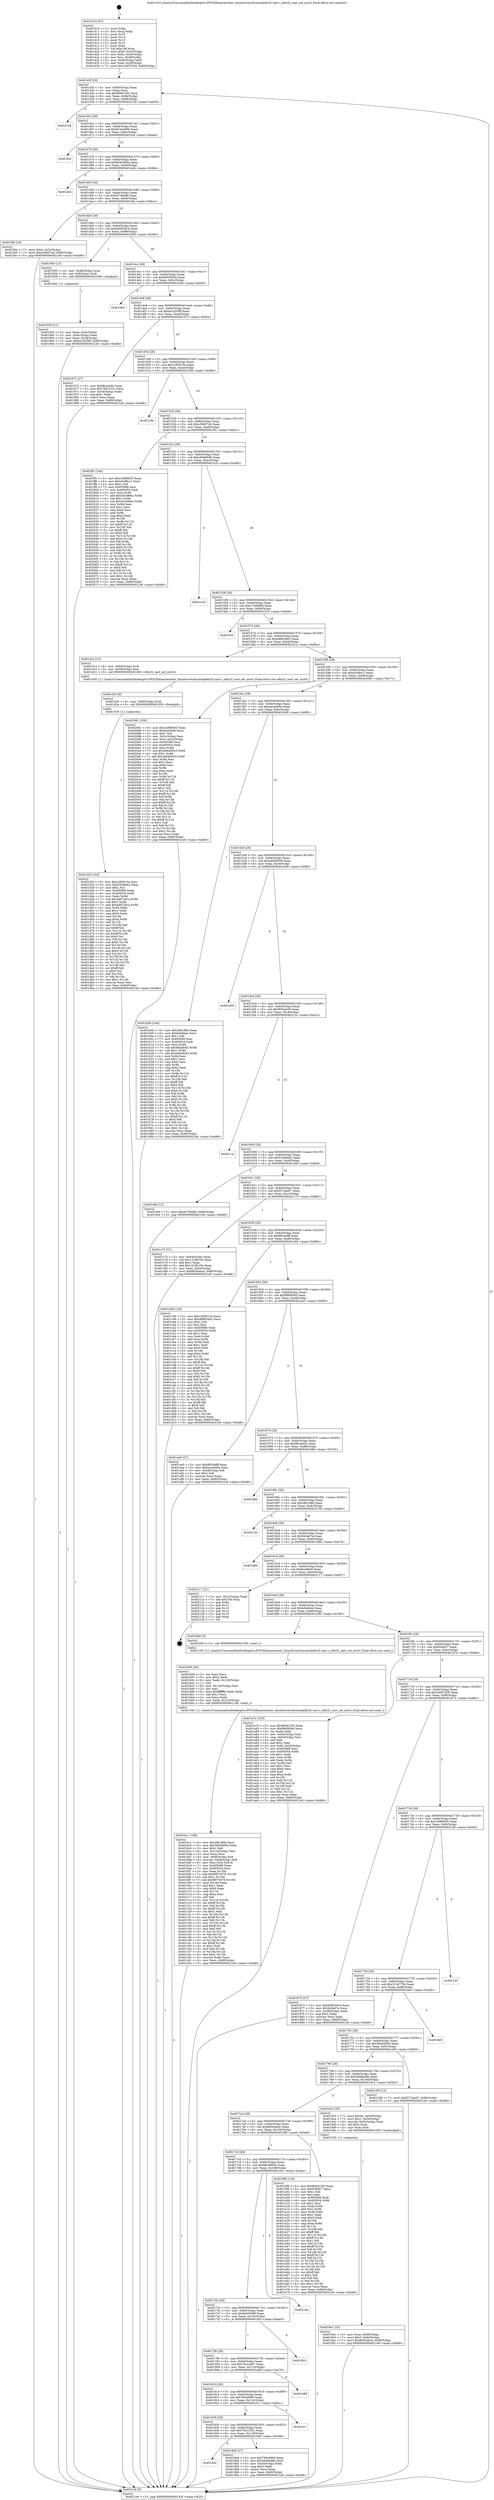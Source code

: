 digraph "0x401410" {
  label = "0x401410 (/mnt/c/Users/mathe/Desktop/tcc/POCII/binaries/extr_linuxdriversttyserialefm32-uart.c_efm32_uart_set_mctrl_Final-ollvm.out::main(0))"
  labelloc = "t"
  node[shape=record]

  Entry [label="",width=0.3,height=0.3,shape=circle,fillcolor=black,style=filled]
  "0x40143f" [label="{
     0x40143f [29]\l
     | [instrs]\l
     &nbsp;&nbsp;0x40143f \<+3\>: mov -0x80(%rbp),%eax\l
     &nbsp;&nbsp;0x401442 \<+2\>: mov %eax,%ecx\l
     &nbsp;&nbsp;0x401444 \<+6\>: sub $0x809415f2,%ecx\l
     &nbsp;&nbsp;0x40144a \<+6\>: mov %eax,-0x84(%rbp)\l
     &nbsp;&nbsp;0x401450 \<+6\>: mov %ecx,-0x88(%rbp)\l
     &nbsp;&nbsp;0x401456 \<+6\>: je 0000000000402144 \<main+0xd34\>\l
  }"]
  "0x402144" [label="{
     0x402144\l
  }", style=dashed]
  "0x40145c" [label="{
     0x40145c [28]\l
     | [instrs]\l
     &nbsp;&nbsp;0x40145c \<+5\>: jmp 0000000000401461 \<main+0x51\>\l
     &nbsp;&nbsp;0x401461 \<+6\>: mov -0x84(%rbp),%eax\l
     &nbsp;&nbsp;0x401467 \<+5\>: sub $0x81ba489b,%eax\l
     &nbsp;&nbsp;0x40146c \<+6\>: mov %eax,-0x8c(%rbp)\l
     &nbsp;&nbsp;0x401472 \<+6\>: je 0000000000401fcd \<main+0xbbd\>\l
  }"]
  Exit [label="",width=0.3,height=0.3,shape=circle,fillcolor=black,style=filled,peripheries=2]
  "0x401fcd" [label="{
     0x401fcd\l
  }", style=dashed]
  "0x401478" [label="{
     0x401478 [28]\l
     | [instrs]\l
     &nbsp;&nbsp;0x401478 \<+5\>: jmp 000000000040147d \<main+0x6d\>\l
     &nbsp;&nbsp;0x40147d \<+6\>: mov -0x84(%rbp),%eax\l
     &nbsp;&nbsp;0x401483 \<+5\>: sub $0x8d45d06a,%eax\l
     &nbsp;&nbsp;0x401488 \<+6\>: mov %eax,-0x90(%rbp)\l
     &nbsp;&nbsp;0x40148e \<+6\>: je 0000000000401dcb \<main+0x9bb\>\l
  }"]
  "0x401d2f" [label="{
     0x401d2f [144]\l
     | [instrs]\l
     &nbsp;&nbsp;0x401d2f \<+5\>: mov $0xc285915e,%esi\l
     &nbsp;&nbsp;0x401d34 \<+5\>: mov $0xf1d58eb2,%eax\l
     &nbsp;&nbsp;0x401d39 \<+2\>: mov $0x1,%cl\l
     &nbsp;&nbsp;0x401d3b \<+7\>: mov 0x405068,%edx\l
     &nbsp;&nbsp;0x401d42 \<+8\>: mov 0x405054,%r8d\l
     &nbsp;&nbsp;0x401d4a \<+3\>: mov %edx,%r9d\l
     &nbsp;&nbsp;0x401d4d \<+7\>: sub $0x4dd7c81a,%r9d\l
     &nbsp;&nbsp;0x401d54 \<+4\>: sub $0x1,%r9d\l
     &nbsp;&nbsp;0x401d58 \<+7\>: add $0x4dd7c81a,%r9d\l
     &nbsp;&nbsp;0x401d5f \<+4\>: imul %r9d,%edx\l
     &nbsp;&nbsp;0x401d63 \<+3\>: and $0x1,%edx\l
     &nbsp;&nbsp;0x401d66 \<+3\>: cmp $0x0,%edx\l
     &nbsp;&nbsp;0x401d69 \<+4\>: sete %r10b\l
     &nbsp;&nbsp;0x401d6d \<+4\>: cmp $0xa,%r8d\l
     &nbsp;&nbsp;0x401d71 \<+4\>: setl %r11b\l
     &nbsp;&nbsp;0x401d75 \<+3\>: mov %r10b,%bl\l
     &nbsp;&nbsp;0x401d78 \<+3\>: xor $0xff,%bl\l
     &nbsp;&nbsp;0x401d7b \<+3\>: mov %r11b,%r14b\l
     &nbsp;&nbsp;0x401d7e \<+4\>: xor $0xff,%r14b\l
     &nbsp;&nbsp;0x401d82 \<+3\>: xor $0x0,%cl\l
     &nbsp;&nbsp;0x401d85 \<+3\>: mov %bl,%r15b\l
     &nbsp;&nbsp;0x401d88 \<+4\>: and $0x0,%r15b\l
     &nbsp;&nbsp;0x401d8c \<+3\>: and %cl,%r10b\l
     &nbsp;&nbsp;0x401d8f \<+3\>: mov %r14b,%r12b\l
     &nbsp;&nbsp;0x401d92 \<+4\>: and $0x0,%r12b\l
     &nbsp;&nbsp;0x401d96 \<+3\>: and %cl,%r11b\l
     &nbsp;&nbsp;0x401d99 \<+3\>: or %r10b,%r15b\l
     &nbsp;&nbsp;0x401d9c \<+3\>: or %r11b,%r12b\l
     &nbsp;&nbsp;0x401d9f \<+3\>: xor %r12b,%r15b\l
     &nbsp;&nbsp;0x401da2 \<+3\>: or %r14b,%bl\l
     &nbsp;&nbsp;0x401da5 \<+3\>: xor $0xff,%bl\l
     &nbsp;&nbsp;0x401da8 \<+3\>: or $0x0,%cl\l
     &nbsp;&nbsp;0x401dab \<+2\>: and %cl,%bl\l
     &nbsp;&nbsp;0x401dad \<+3\>: or %bl,%r15b\l
     &nbsp;&nbsp;0x401db0 \<+4\>: test $0x1,%r15b\l
     &nbsp;&nbsp;0x401db4 \<+3\>: cmovne %eax,%esi\l
     &nbsp;&nbsp;0x401db7 \<+3\>: mov %esi,-0x80(%rbp)\l
     &nbsp;&nbsp;0x401dba \<+5\>: jmp 00000000004021e6 \<main+0xdd6\>\l
  }"]
  "0x401dcb" [label="{
     0x401dcb\l
  }", style=dashed]
  "0x401494" [label="{
     0x401494 [28]\l
     | [instrs]\l
     &nbsp;&nbsp;0x401494 \<+5\>: jmp 0000000000401499 \<main+0x89\>\l
     &nbsp;&nbsp;0x401499 \<+6\>: mov -0x84(%rbp),%eax\l
     &nbsp;&nbsp;0x40149f \<+5\>: sub $0x9278ebfd,%eax\l
     &nbsp;&nbsp;0x4014a4 \<+6\>: mov %eax,-0x94(%rbp)\l
     &nbsp;&nbsp;0x4014aa \<+6\>: je 0000000000401fde \<main+0xbce\>\l
  }"]
  "0x401d26" [label="{
     0x401d26 [9]\l
     | [instrs]\l
     &nbsp;&nbsp;0x401d26 \<+4\>: mov -0x60(%rbp),%rdi\l
     &nbsp;&nbsp;0x401d2a \<+5\>: call 0000000000401030 \<free@plt\>\l
     | [calls]\l
     &nbsp;&nbsp;0x401030 \{1\} (unknown)\l
  }"]
  "0x401fde" [label="{
     0x401fde [19]\l
     | [instrs]\l
     &nbsp;&nbsp;0x401fde \<+7\>: movl $0x0,-0x3c(%rbp)\l
     &nbsp;&nbsp;0x401fe5 \<+7\>: movl $0xc59657a0,-0x80(%rbp)\l
     &nbsp;&nbsp;0x401fec \<+5\>: jmp 00000000004021e6 \<main+0xdd6\>\l
  }"]
  "0x4014b0" [label="{
     0x4014b0 [28]\l
     | [instrs]\l
     &nbsp;&nbsp;0x4014b0 \<+5\>: jmp 00000000004014b5 \<main+0xa5\>\l
     &nbsp;&nbsp;0x4014b5 \<+6\>: mov -0x84(%rbp),%eax\l
     &nbsp;&nbsp;0x4014bb \<+5\>: sub $0xb69529c4,%eax\l
     &nbsp;&nbsp;0x4014c0 \<+6\>: mov %eax,-0x98(%rbp)\l
     &nbsp;&nbsp;0x4014c6 \<+6\>: je 0000000000401950 \<main+0x540\>\l
  }"]
  "0x401bc1" [label="{
     0x401bc1 [168]\l
     | [instrs]\l
     &nbsp;&nbsp;0x401bc1 \<+5\>: mov $0x38b186b,%ecx\l
     &nbsp;&nbsp;0x401bc6 \<+5\>: mov $0x560d4956,%edx\l
     &nbsp;&nbsp;0x401bcb \<+3\>: mov $0x1,%dil\l
     &nbsp;&nbsp;0x401bce \<+6\>: mov -0x124(%rbp),%esi\l
     &nbsp;&nbsp;0x401bd4 \<+3\>: imul %eax,%esi\l
     &nbsp;&nbsp;0x401bd7 \<+4\>: mov -0x60(%rbp),%r8\l
     &nbsp;&nbsp;0x401bdb \<+4\>: movslq -0x64(%rbp),%r9\l
     &nbsp;&nbsp;0x401bdf \<+4\>: mov %esi,(%r8,%r9,4)\l
     &nbsp;&nbsp;0x401be3 \<+7\>: mov 0x405068,%eax\l
     &nbsp;&nbsp;0x401bea \<+7\>: mov 0x405054,%esi\l
     &nbsp;&nbsp;0x401bf1 \<+3\>: mov %eax,%r10d\l
     &nbsp;&nbsp;0x401bf4 \<+7\>: add $0xf0874576,%r10d\l
     &nbsp;&nbsp;0x401bfb \<+4\>: sub $0x1,%r10d\l
     &nbsp;&nbsp;0x401bff \<+7\>: sub $0xf0874576,%r10d\l
     &nbsp;&nbsp;0x401c06 \<+4\>: imul %r10d,%eax\l
     &nbsp;&nbsp;0x401c0a \<+3\>: and $0x1,%eax\l
     &nbsp;&nbsp;0x401c0d \<+3\>: cmp $0x0,%eax\l
     &nbsp;&nbsp;0x401c10 \<+4\>: sete %r11b\l
     &nbsp;&nbsp;0x401c14 \<+3\>: cmp $0xa,%esi\l
     &nbsp;&nbsp;0x401c17 \<+3\>: setl %bl\l
     &nbsp;&nbsp;0x401c1a \<+3\>: mov %r11b,%r14b\l
     &nbsp;&nbsp;0x401c1d \<+4\>: xor $0xff,%r14b\l
     &nbsp;&nbsp;0x401c21 \<+3\>: mov %bl,%r15b\l
     &nbsp;&nbsp;0x401c24 \<+4\>: xor $0xff,%r15b\l
     &nbsp;&nbsp;0x401c28 \<+4\>: xor $0x1,%dil\l
     &nbsp;&nbsp;0x401c2c \<+3\>: mov %r14b,%r12b\l
     &nbsp;&nbsp;0x401c2f \<+4\>: and $0xff,%r12b\l
     &nbsp;&nbsp;0x401c33 \<+3\>: and %dil,%r11b\l
     &nbsp;&nbsp;0x401c36 \<+3\>: mov %r15b,%r13b\l
     &nbsp;&nbsp;0x401c39 \<+4\>: and $0xff,%r13b\l
     &nbsp;&nbsp;0x401c3d \<+3\>: and %dil,%bl\l
     &nbsp;&nbsp;0x401c40 \<+3\>: or %r11b,%r12b\l
     &nbsp;&nbsp;0x401c43 \<+3\>: or %bl,%r13b\l
     &nbsp;&nbsp;0x401c46 \<+3\>: xor %r13b,%r12b\l
     &nbsp;&nbsp;0x401c49 \<+3\>: or %r15b,%r14b\l
     &nbsp;&nbsp;0x401c4c \<+4\>: xor $0xff,%r14b\l
     &nbsp;&nbsp;0x401c50 \<+4\>: or $0x1,%dil\l
     &nbsp;&nbsp;0x401c54 \<+3\>: and %dil,%r14b\l
     &nbsp;&nbsp;0x401c57 \<+3\>: or %r14b,%r12b\l
     &nbsp;&nbsp;0x401c5a \<+4\>: test $0x1,%r12b\l
     &nbsp;&nbsp;0x401c5e \<+3\>: cmovne %edx,%ecx\l
     &nbsp;&nbsp;0x401c61 \<+3\>: mov %ecx,-0x80(%rbp)\l
     &nbsp;&nbsp;0x401c64 \<+5\>: jmp 00000000004021e6 \<main+0xdd6\>\l
  }"]
  "0x401950" [label="{
     0x401950 [13]\l
     | [instrs]\l
     &nbsp;&nbsp;0x401950 \<+4\>: mov -0x48(%rbp),%rax\l
     &nbsp;&nbsp;0x401954 \<+4\>: mov 0x8(%rax),%rdi\l
     &nbsp;&nbsp;0x401958 \<+5\>: call 0000000000401060 \<atoi@plt\>\l
     | [calls]\l
     &nbsp;&nbsp;0x401060 \{1\} (unknown)\l
  }"]
  "0x4014cc" [label="{
     0x4014cc [28]\l
     | [instrs]\l
     &nbsp;&nbsp;0x4014cc \<+5\>: jmp 00000000004014d1 \<main+0xc1\>\l
     &nbsp;&nbsp;0x4014d1 \<+6\>: mov -0x84(%rbp),%eax\l
     &nbsp;&nbsp;0x4014d7 \<+5\>: sub $0xbb95f23a,%eax\l
     &nbsp;&nbsp;0x4014dc \<+6\>: mov %eax,-0x9c(%rbp)\l
     &nbsp;&nbsp;0x4014e2 \<+6\>: je 0000000000401e6d \<main+0xa5d\>\l
  }"]
  "0x401b95" [label="{
     0x401b95 [44]\l
     | [instrs]\l
     &nbsp;&nbsp;0x401b95 \<+2\>: xor %ecx,%ecx\l
     &nbsp;&nbsp;0x401b97 \<+5\>: mov $0x2,%edx\l
     &nbsp;&nbsp;0x401b9c \<+6\>: mov %edx,-0x120(%rbp)\l
     &nbsp;&nbsp;0x401ba2 \<+1\>: cltd\l
     &nbsp;&nbsp;0x401ba3 \<+6\>: mov -0x120(%rbp),%esi\l
     &nbsp;&nbsp;0x401ba9 \<+2\>: idiv %esi\l
     &nbsp;&nbsp;0x401bab \<+6\>: imul $0xfffffffe,%edx,%edx\l
     &nbsp;&nbsp;0x401bb1 \<+3\>: sub $0x1,%ecx\l
     &nbsp;&nbsp;0x401bb4 \<+2\>: sub %ecx,%edx\l
     &nbsp;&nbsp;0x401bb6 \<+6\>: mov %edx,-0x124(%rbp)\l
     &nbsp;&nbsp;0x401bbc \<+5\>: call 0000000000401160 \<next_i\>\l
     | [calls]\l
     &nbsp;&nbsp;0x401160 \{1\} (/mnt/c/Users/mathe/Desktop/tcc/POCII/binaries/extr_linuxdriversttyserialefm32-uart.c_efm32_uart_set_mctrl_Final-ollvm.out::next_i)\l
  }"]
  "0x401e6d" [label="{
     0x401e6d\l
  }", style=dashed]
  "0x4014e8" [label="{
     0x4014e8 [28]\l
     | [instrs]\l
     &nbsp;&nbsp;0x4014e8 \<+5\>: jmp 00000000004014ed \<main+0xdd\>\l
     &nbsp;&nbsp;0x4014ed \<+6\>: mov -0x84(%rbp),%eax\l
     &nbsp;&nbsp;0x4014f3 \<+5\>: sub $0xbe18256f,%eax\l
     &nbsp;&nbsp;0x4014f8 \<+6\>: mov %eax,-0xa0(%rbp)\l
     &nbsp;&nbsp;0x4014fe \<+6\>: je 0000000000401972 \<main+0x562\>\l
  }"]
  "0x4019e1" [label="{
     0x4019e1 [23]\l
     | [instrs]\l
     &nbsp;&nbsp;0x4019e1 \<+4\>: mov %rax,-0x60(%rbp)\l
     &nbsp;&nbsp;0x4019e5 \<+7\>: movl $0x0,-0x64(%rbp)\l
     &nbsp;&nbsp;0x4019ec \<+7\>: movl $0x6650abcb,-0x80(%rbp)\l
     &nbsp;&nbsp;0x4019f3 \<+5\>: jmp 00000000004021e6 \<main+0xdd6\>\l
  }"]
  "0x401972" [label="{
     0x401972 [27]\l
     | [instrs]\l
     &nbsp;&nbsp;0x401972 \<+5\>: mov $0xf9ca4a5c,%eax\l
     &nbsp;&nbsp;0x401977 \<+5\>: mov $0x793c1551,%ecx\l
     &nbsp;&nbsp;0x40197c \<+3\>: mov -0x34(%rbp),%edx\l
     &nbsp;&nbsp;0x40197f \<+3\>: cmp $0x1,%edx\l
     &nbsp;&nbsp;0x401982 \<+3\>: cmovl %ecx,%eax\l
     &nbsp;&nbsp;0x401985 \<+3\>: mov %eax,-0x80(%rbp)\l
     &nbsp;&nbsp;0x401988 \<+5\>: jmp 00000000004021e6 \<main+0xdd6\>\l
  }"]
  "0x401504" [label="{
     0x401504 [28]\l
     | [instrs]\l
     &nbsp;&nbsp;0x401504 \<+5\>: jmp 0000000000401509 \<main+0xf9\>\l
     &nbsp;&nbsp;0x401509 \<+6\>: mov -0x84(%rbp),%eax\l
     &nbsp;&nbsp;0x40150f \<+5\>: sub $0xc285915e,%eax\l
     &nbsp;&nbsp;0x401514 \<+6\>: mov %eax,-0xa4(%rbp)\l
     &nbsp;&nbsp;0x40151a \<+6\>: je 000000000040219d \<main+0xd8d\>\l
  }"]
  "0x40184c" [label="{
     0x40184c\l
  }", style=dashed]
  "0x40219d" [label="{
     0x40219d\l
  }", style=dashed]
  "0x401520" [label="{
     0x401520 [28]\l
     | [instrs]\l
     &nbsp;&nbsp;0x401520 \<+5\>: jmp 0000000000401525 \<main+0x115\>\l
     &nbsp;&nbsp;0x401525 \<+6\>: mov -0x84(%rbp),%eax\l
     &nbsp;&nbsp;0x40152b \<+5\>: sub $0xc59657a0,%eax\l
     &nbsp;&nbsp;0x401530 \<+6\>: mov %eax,-0xa8(%rbp)\l
     &nbsp;&nbsp;0x401536 \<+6\>: je 0000000000401ff1 \<main+0xbe1\>\l
  }"]
  "0x4019a8" [label="{
     0x4019a8 [27]\l
     | [instrs]\l
     &nbsp;&nbsp;0x4019a8 \<+5\>: mov $0x780c8960,%eax\l
     &nbsp;&nbsp;0x4019ad \<+5\>: mov $0x5dd8ad8e,%ecx\l
     &nbsp;&nbsp;0x4019b2 \<+3\>: mov -0x34(%rbp),%edx\l
     &nbsp;&nbsp;0x4019b5 \<+3\>: cmp $0x0,%edx\l
     &nbsp;&nbsp;0x4019b8 \<+3\>: cmove %ecx,%eax\l
     &nbsp;&nbsp;0x4019bb \<+3\>: mov %eax,-0x80(%rbp)\l
     &nbsp;&nbsp;0x4019be \<+5\>: jmp 00000000004021e6 \<main+0xdd6\>\l
  }"]
  "0x401ff1" [label="{
     0x401ff1 [144]\l
     | [instrs]\l
     &nbsp;&nbsp;0x401ff1 \<+5\>: mov $0x1b98f405,%eax\l
     &nbsp;&nbsp;0x401ff6 \<+5\>: mov $0xe5cf9cc1,%ecx\l
     &nbsp;&nbsp;0x401ffb \<+2\>: mov $0x1,%dl\l
     &nbsp;&nbsp;0x401ffd \<+7\>: mov 0x405068,%esi\l
     &nbsp;&nbsp;0x402004 \<+7\>: mov 0x405054,%edi\l
     &nbsp;&nbsp;0x40200b \<+3\>: mov %esi,%r8d\l
     &nbsp;&nbsp;0x40200e \<+7\>: add $0xc91b86ec,%r8d\l
     &nbsp;&nbsp;0x402015 \<+4\>: sub $0x1,%r8d\l
     &nbsp;&nbsp;0x402019 \<+7\>: sub $0xc91b86ec,%r8d\l
     &nbsp;&nbsp;0x402020 \<+4\>: imul %r8d,%esi\l
     &nbsp;&nbsp;0x402024 \<+3\>: and $0x1,%esi\l
     &nbsp;&nbsp;0x402027 \<+3\>: cmp $0x0,%esi\l
     &nbsp;&nbsp;0x40202a \<+4\>: sete %r9b\l
     &nbsp;&nbsp;0x40202e \<+3\>: cmp $0xa,%edi\l
     &nbsp;&nbsp;0x402031 \<+4\>: setl %r10b\l
     &nbsp;&nbsp;0x402035 \<+3\>: mov %r9b,%r11b\l
     &nbsp;&nbsp;0x402038 \<+4\>: xor $0xff,%r11b\l
     &nbsp;&nbsp;0x40203c \<+3\>: mov %r10b,%bl\l
     &nbsp;&nbsp;0x40203f \<+3\>: xor $0xff,%bl\l
     &nbsp;&nbsp;0x402042 \<+3\>: xor $0x0,%dl\l
     &nbsp;&nbsp;0x402045 \<+3\>: mov %r11b,%r14b\l
     &nbsp;&nbsp;0x402048 \<+4\>: and $0x0,%r14b\l
     &nbsp;&nbsp;0x40204c \<+3\>: and %dl,%r9b\l
     &nbsp;&nbsp;0x40204f \<+3\>: mov %bl,%r15b\l
     &nbsp;&nbsp;0x402052 \<+4\>: and $0x0,%r15b\l
     &nbsp;&nbsp;0x402056 \<+3\>: and %dl,%r10b\l
     &nbsp;&nbsp;0x402059 \<+3\>: or %r9b,%r14b\l
     &nbsp;&nbsp;0x40205c \<+3\>: or %r10b,%r15b\l
     &nbsp;&nbsp;0x40205f \<+3\>: xor %r15b,%r14b\l
     &nbsp;&nbsp;0x402062 \<+3\>: or %bl,%r11b\l
     &nbsp;&nbsp;0x402065 \<+4\>: xor $0xff,%r11b\l
     &nbsp;&nbsp;0x402069 \<+3\>: or $0x0,%dl\l
     &nbsp;&nbsp;0x40206c \<+3\>: and %dl,%r11b\l
     &nbsp;&nbsp;0x40206f \<+3\>: or %r11b,%r14b\l
     &nbsp;&nbsp;0x402072 \<+4\>: test $0x1,%r14b\l
     &nbsp;&nbsp;0x402076 \<+3\>: cmovne %ecx,%eax\l
     &nbsp;&nbsp;0x402079 \<+3\>: mov %eax,-0x80(%rbp)\l
     &nbsp;&nbsp;0x40207c \<+5\>: jmp 00000000004021e6 \<main+0xdd6\>\l
  }"]
  "0x40153c" [label="{
     0x40153c [28]\l
     | [instrs]\l
     &nbsp;&nbsp;0x40153c \<+5\>: jmp 0000000000401541 \<main+0x131\>\l
     &nbsp;&nbsp;0x401541 \<+6\>: mov -0x84(%rbp),%eax\l
     &nbsp;&nbsp;0x401547 \<+5\>: sub $0xc69d0b96,%eax\l
     &nbsp;&nbsp;0x40154c \<+6\>: mov %eax,-0xac(%rbp)\l
     &nbsp;&nbsp;0x401552 \<+6\>: je 0000000000401e1b \<main+0xa0b\>\l
  }"]
  "0x401830" [label="{
     0x401830 [28]\l
     | [instrs]\l
     &nbsp;&nbsp;0x401830 \<+5\>: jmp 0000000000401835 \<main+0x425\>\l
     &nbsp;&nbsp;0x401835 \<+6\>: mov -0x84(%rbp),%eax\l
     &nbsp;&nbsp;0x40183b \<+5\>: sub $0x793c1551,%eax\l
     &nbsp;&nbsp;0x401840 \<+6\>: mov %eax,-0x118(%rbp)\l
     &nbsp;&nbsp;0x401846 \<+6\>: je 00000000004019a8 \<main+0x598\>\l
  }"]
  "0x401e1b" [label="{
     0x401e1b\l
  }", style=dashed]
  "0x401558" [label="{
     0x401558 [28]\l
     | [instrs]\l
     &nbsp;&nbsp;0x401558 \<+5\>: jmp 000000000040155d \<main+0x14d\>\l
     &nbsp;&nbsp;0x40155d \<+6\>: mov -0x84(%rbp),%eax\l
     &nbsp;&nbsp;0x401563 \<+5\>: sub $0xc7269e68,%eax\l
     &nbsp;&nbsp;0x401568 \<+6\>: mov %eax,-0xb0(%rbp)\l
     &nbsp;&nbsp;0x40156e \<+6\>: je 0000000000401f16 \<main+0xb06\>\l
  }"]
  "0x401fc1" [label="{
     0x401fc1\l
  }", style=dashed]
  "0x401f16" [label="{
     0x401f16\l
  }", style=dashed]
  "0x401574" [label="{
     0x401574 [28]\l
     | [instrs]\l
     &nbsp;&nbsp;0x401574 \<+5\>: jmp 0000000000401579 \<main+0x169\>\l
     &nbsp;&nbsp;0x401579 \<+6\>: mov -0x84(%rbp),%eax\l
     &nbsp;&nbsp;0x40157f \<+5\>: sub $0xd6863de3,%eax\l
     &nbsp;&nbsp;0x401584 \<+6\>: mov %eax,-0xb4(%rbp)\l
     &nbsp;&nbsp;0x40158a \<+6\>: je 0000000000401d1a \<main+0x90a\>\l
  }"]
  "0x401814" [label="{
     0x401814 [28]\l
     | [instrs]\l
     &nbsp;&nbsp;0x401814 \<+5\>: jmp 0000000000401819 \<main+0x409\>\l
     &nbsp;&nbsp;0x401819 \<+6\>: mov -0x84(%rbp),%eax\l
     &nbsp;&nbsp;0x40181f \<+5\>: sub $0x780c8960,%eax\l
     &nbsp;&nbsp;0x401824 \<+6\>: mov %eax,-0x114(%rbp)\l
     &nbsp;&nbsp;0x40182a \<+6\>: je 0000000000401fc1 \<main+0xbb1\>\l
  }"]
  "0x401d1a" [label="{
     0x401d1a [12]\l
     | [instrs]\l
     &nbsp;&nbsp;0x401d1a \<+4\>: mov -0x60(%rbp),%rdi\l
     &nbsp;&nbsp;0x401d1e \<+3\>: mov -0x50(%rbp),%esi\l
     &nbsp;&nbsp;0x401d21 \<+5\>: call 0000000000401400 \<efm32_uart_set_mctrl\>\l
     | [calls]\l
     &nbsp;&nbsp;0x401400 \{1\} (/mnt/c/Users/mathe/Desktop/tcc/POCII/binaries/extr_linuxdriversttyserialefm32-uart.c_efm32_uart_set_mctrl_Final-ollvm.out::efm32_uart_set_mctrl)\l
  }"]
  "0x401590" [label="{
     0x401590 [28]\l
     | [instrs]\l
     &nbsp;&nbsp;0x401590 \<+5\>: jmp 0000000000401595 \<main+0x185\>\l
     &nbsp;&nbsp;0x401595 \<+6\>: mov -0x84(%rbp),%eax\l
     &nbsp;&nbsp;0x40159b \<+5\>: sub $0xe5cf9cc1,%eax\l
     &nbsp;&nbsp;0x4015a0 \<+6\>: mov %eax,-0xb8(%rbp)\l
     &nbsp;&nbsp;0x4015a6 \<+6\>: je 0000000000402081 \<main+0xc71\>\l
  }"]
  "0x401e86" [label="{
     0x401e86\l
  }", style=dashed]
  "0x402081" [label="{
     0x402081 [150]\l
     | [instrs]\l
     &nbsp;&nbsp;0x402081 \<+5\>: mov $0x1b98f405,%eax\l
     &nbsp;&nbsp;0x402086 \<+5\>: mov $0x8ce06e9,%ecx\l
     &nbsp;&nbsp;0x40208b \<+2\>: mov $0x1,%dl\l
     &nbsp;&nbsp;0x40208d \<+3\>: mov -0x3c(%rbp),%esi\l
     &nbsp;&nbsp;0x402090 \<+3\>: mov %esi,-0x2c(%rbp)\l
     &nbsp;&nbsp;0x402093 \<+7\>: mov 0x405068,%esi\l
     &nbsp;&nbsp;0x40209a \<+7\>: mov 0x405054,%edi\l
     &nbsp;&nbsp;0x4020a1 \<+3\>: mov %esi,%r8d\l
     &nbsp;&nbsp;0x4020a4 \<+7\>: sub $0x4b64d5b3,%r8d\l
     &nbsp;&nbsp;0x4020ab \<+4\>: sub $0x1,%r8d\l
     &nbsp;&nbsp;0x4020af \<+7\>: add $0x4b64d5b3,%r8d\l
     &nbsp;&nbsp;0x4020b6 \<+4\>: imul %r8d,%esi\l
     &nbsp;&nbsp;0x4020ba \<+3\>: and $0x1,%esi\l
     &nbsp;&nbsp;0x4020bd \<+3\>: cmp $0x0,%esi\l
     &nbsp;&nbsp;0x4020c0 \<+4\>: sete %r9b\l
     &nbsp;&nbsp;0x4020c4 \<+3\>: cmp $0xa,%edi\l
     &nbsp;&nbsp;0x4020c7 \<+4\>: setl %r10b\l
     &nbsp;&nbsp;0x4020cb \<+3\>: mov %r9b,%r11b\l
     &nbsp;&nbsp;0x4020ce \<+4\>: xor $0xff,%r11b\l
     &nbsp;&nbsp;0x4020d2 \<+3\>: mov %r10b,%bl\l
     &nbsp;&nbsp;0x4020d5 \<+3\>: xor $0xff,%bl\l
     &nbsp;&nbsp;0x4020d8 \<+3\>: xor $0x1,%dl\l
     &nbsp;&nbsp;0x4020db \<+3\>: mov %r11b,%r14b\l
     &nbsp;&nbsp;0x4020de \<+4\>: and $0xff,%r14b\l
     &nbsp;&nbsp;0x4020e2 \<+3\>: and %dl,%r9b\l
     &nbsp;&nbsp;0x4020e5 \<+3\>: mov %bl,%r15b\l
     &nbsp;&nbsp;0x4020e8 \<+4\>: and $0xff,%r15b\l
     &nbsp;&nbsp;0x4020ec \<+3\>: and %dl,%r10b\l
     &nbsp;&nbsp;0x4020ef \<+3\>: or %r9b,%r14b\l
     &nbsp;&nbsp;0x4020f2 \<+3\>: or %r10b,%r15b\l
     &nbsp;&nbsp;0x4020f5 \<+3\>: xor %r15b,%r14b\l
     &nbsp;&nbsp;0x4020f8 \<+3\>: or %bl,%r11b\l
     &nbsp;&nbsp;0x4020fb \<+4\>: xor $0xff,%r11b\l
     &nbsp;&nbsp;0x4020ff \<+3\>: or $0x1,%dl\l
     &nbsp;&nbsp;0x402102 \<+3\>: and %dl,%r11b\l
     &nbsp;&nbsp;0x402105 \<+3\>: or %r11b,%r14b\l
     &nbsp;&nbsp;0x402108 \<+4\>: test $0x1,%r14b\l
     &nbsp;&nbsp;0x40210c \<+3\>: cmovne %ecx,%eax\l
     &nbsp;&nbsp;0x40210f \<+3\>: mov %eax,-0x80(%rbp)\l
     &nbsp;&nbsp;0x402112 \<+5\>: jmp 00000000004021e6 \<main+0xdd6\>\l
  }"]
  "0x4015ac" [label="{
     0x4015ac [28]\l
     | [instrs]\l
     &nbsp;&nbsp;0x4015ac \<+5\>: jmp 00000000004015b1 \<main+0x1a1\>\l
     &nbsp;&nbsp;0x4015b1 \<+6\>: mov -0x84(%rbp),%eax\l
     &nbsp;&nbsp;0x4015b7 \<+5\>: sub $0xeac4e90e,%eax\l
     &nbsp;&nbsp;0x4015bc \<+6\>: mov %eax,-0xbc(%rbp)\l
     &nbsp;&nbsp;0x4015c2 \<+6\>: je 0000000000401b00 \<main+0x6f0\>\l
  }"]
  "0x4017f8" [label="{
     0x4017f8 [28]\l
     | [instrs]\l
     &nbsp;&nbsp;0x4017f8 \<+5\>: jmp 00000000004017fd \<main+0x3ed\>\l
     &nbsp;&nbsp;0x4017fd \<+6\>: mov -0x84(%rbp),%eax\l
     &nbsp;&nbsp;0x401803 \<+5\>: sub $0x76c1eb67,%eax\l
     &nbsp;&nbsp;0x401808 \<+6\>: mov %eax,-0x110(%rbp)\l
     &nbsp;&nbsp;0x40180e \<+6\>: je 0000000000401e86 \<main+0xa76\>\l
  }"]
  "0x401b00" [label="{
     0x401b00 [144]\l
     | [instrs]\l
     &nbsp;&nbsp;0x401b00 \<+5\>: mov $0x38b186b,%eax\l
     &nbsp;&nbsp;0x401b05 \<+5\>: mov $0xb0ebbee,%ecx\l
     &nbsp;&nbsp;0x401b0a \<+2\>: mov $0x1,%dl\l
     &nbsp;&nbsp;0x401b0c \<+7\>: mov 0x405068,%esi\l
     &nbsp;&nbsp;0x401b13 \<+7\>: mov 0x405054,%edi\l
     &nbsp;&nbsp;0x401b1a \<+3\>: mov %esi,%r8d\l
     &nbsp;&nbsp;0x401b1d \<+7\>: sub $0xefda0b43,%r8d\l
     &nbsp;&nbsp;0x401b24 \<+4\>: sub $0x1,%r8d\l
     &nbsp;&nbsp;0x401b28 \<+7\>: add $0xefda0b43,%r8d\l
     &nbsp;&nbsp;0x401b2f \<+4\>: imul %r8d,%esi\l
     &nbsp;&nbsp;0x401b33 \<+3\>: and $0x1,%esi\l
     &nbsp;&nbsp;0x401b36 \<+3\>: cmp $0x0,%esi\l
     &nbsp;&nbsp;0x401b39 \<+4\>: sete %r9b\l
     &nbsp;&nbsp;0x401b3d \<+3\>: cmp $0xa,%edi\l
     &nbsp;&nbsp;0x401b40 \<+4\>: setl %r10b\l
     &nbsp;&nbsp;0x401b44 \<+3\>: mov %r9b,%r11b\l
     &nbsp;&nbsp;0x401b47 \<+4\>: xor $0xff,%r11b\l
     &nbsp;&nbsp;0x401b4b \<+3\>: mov %r10b,%bl\l
     &nbsp;&nbsp;0x401b4e \<+3\>: xor $0xff,%bl\l
     &nbsp;&nbsp;0x401b51 \<+3\>: xor $0x0,%dl\l
     &nbsp;&nbsp;0x401b54 \<+3\>: mov %r11b,%r14b\l
     &nbsp;&nbsp;0x401b57 \<+4\>: and $0x0,%r14b\l
     &nbsp;&nbsp;0x401b5b \<+3\>: and %dl,%r9b\l
     &nbsp;&nbsp;0x401b5e \<+3\>: mov %bl,%r15b\l
     &nbsp;&nbsp;0x401b61 \<+4\>: and $0x0,%r15b\l
     &nbsp;&nbsp;0x401b65 \<+3\>: and %dl,%r10b\l
     &nbsp;&nbsp;0x401b68 \<+3\>: or %r9b,%r14b\l
     &nbsp;&nbsp;0x401b6b \<+3\>: or %r10b,%r15b\l
     &nbsp;&nbsp;0x401b6e \<+3\>: xor %r15b,%r14b\l
     &nbsp;&nbsp;0x401b71 \<+3\>: or %bl,%r11b\l
     &nbsp;&nbsp;0x401b74 \<+4\>: xor $0xff,%r11b\l
     &nbsp;&nbsp;0x401b78 \<+3\>: or $0x0,%dl\l
     &nbsp;&nbsp;0x401b7b \<+3\>: and %dl,%r11b\l
     &nbsp;&nbsp;0x401b7e \<+3\>: or %r11b,%r14b\l
     &nbsp;&nbsp;0x401b81 \<+4\>: test $0x1,%r14b\l
     &nbsp;&nbsp;0x401b85 \<+3\>: cmovne %ecx,%eax\l
     &nbsp;&nbsp;0x401b88 \<+3\>: mov %eax,-0x80(%rbp)\l
     &nbsp;&nbsp;0x401b8b \<+5\>: jmp 00000000004021e6 \<main+0xdd6\>\l
  }"]
  "0x4015c8" [label="{
     0x4015c8 [28]\l
     | [instrs]\l
     &nbsp;&nbsp;0x4015c8 \<+5\>: jmp 00000000004015cd \<main+0x1bd\>\l
     &nbsp;&nbsp;0x4015cd \<+6\>: mov -0x84(%rbp),%eax\l
     &nbsp;&nbsp;0x4015d3 \<+5\>: sub $0xed400658,%eax\l
     &nbsp;&nbsp;0x4015d8 \<+6\>: mov %eax,-0xc0(%rbp)\l
     &nbsp;&nbsp;0x4015de \<+6\>: je 0000000000401e00 \<main+0x9f0\>\l
  }"]
  "0x401fb5" [label="{
     0x401fb5\l
  }", style=dashed]
  "0x401e00" [label="{
     0x401e00\l
  }", style=dashed]
  "0x4015e4" [label="{
     0x4015e4 [28]\l
     | [instrs]\l
     &nbsp;&nbsp;0x4015e4 \<+5\>: jmp 00000000004015e9 \<main+0x1d9\>\l
     &nbsp;&nbsp;0x4015e9 \<+6\>: mov -0x84(%rbp),%eax\l
     &nbsp;&nbsp;0x4015ef \<+5\>: sub $0xf052ae06,%eax\l
     &nbsp;&nbsp;0x4015f4 \<+6\>: mov %eax,-0xc4(%rbp)\l
     &nbsp;&nbsp;0x4015fa \<+6\>: je 000000000040212c \<main+0xd1c\>\l
  }"]
  "0x4017dc" [label="{
     0x4017dc [28]\l
     | [instrs]\l
     &nbsp;&nbsp;0x4017dc \<+5\>: jmp 00000000004017e1 \<main+0x3d1\>\l
     &nbsp;&nbsp;0x4017e1 \<+6\>: mov -0x84(%rbp),%eax\l
     &nbsp;&nbsp;0x4017e7 \<+5\>: sub $0x6e6394f9,%eax\l
     &nbsp;&nbsp;0x4017ec \<+6\>: mov %eax,-0x10c(%rbp)\l
     &nbsp;&nbsp;0x4017f2 \<+6\>: je 0000000000401fb5 \<main+0xba5\>\l
  }"]
  "0x40212c" [label="{
     0x40212c\l
  }", style=dashed]
  "0x401600" [label="{
     0x401600 [28]\l
     | [instrs]\l
     &nbsp;&nbsp;0x401600 \<+5\>: jmp 0000000000401605 \<main+0x1f5\>\l
     &nbsp;&nbsp;0x401605 \<+6\>: mov -0x84(%rbp),%eax\l
     &nbsp;&nbsp;0x40160b \<+5\>: sub $0xf1d58eb2,%eax\l
     &nbsp;&nbsp;0x401610 \<+6\>: mov %eax,-0xc8(%rbp)\l
     &nbsp;&nbsp;0x401616 \<+6\>: je 0000000000401dbf \<main+0x9af\>\l
  }"]
  "0x4021be" [label="{
     0x4021be\l
  }", style=dashed]
  "0x401dbf" [label="{
     0x401dbf [12]\l
     | [instrs]\l
     &nbsp;&nbsp;0x401dbf \<+7\>: movl $0x9278ebfd,-0x80(%rbp)\l
     &nbsp;&nbsp;0x401dc6 \<+5\>: jmp 00000000004021e6 \<main+0xdd6\>\l
  }"]
  "0x40161c" [label="{
     0x40161c [28]\l
     | [instrs]\l
     &nbsp;&nbsp;0x40161c \<+5\>: jmp 0000000000401621 \<main+0x211\>\l
     &nbsp;&nbsp;0x401621 \<+6\>: mov -0x84(%rbp),%eax\l
     &nbsp;&nbsp;0x401627 \<+5\>: sub $0xf273eed7,%eax\l
     &nbsp;&nbsp;0x40162c \<+6\>: mov %eax,-0xcc(%rbp)\l
     &nbsp;&nbsp;0x401632 \<+6\>: je 0000000000401c75 \<main+0x865\>\l
  }"]
  "0x4017c0" [label="{
     0x4017c0 [28]\l
     | [instrs]\l
     &nbsp;&nbsp;0x4017c0 \<+5\>: jmp 00000000004017c5 \<main+0x3b5\>\l
     &nbsp;&nbsp;0x4017c5 \<+6\>: mov -0x84(%rbp),%eax\l
     &nbsp;&nbsp;0x4017cb \<+5\>: sub $0x66c4662b,%eax\l
     &nbsp;&nbsp;0x4017d0 \<+6\>: mov %eax,-0x108(%rbp)\l
     &nbsp;&nbsp;0x4017d6 \<+6\>: je 00000000004021be \<main+0xdae\>\l
  }"]
  "0x401c75" [label="{
     0x401c75 [31]\l
     | [instrs]\l
     &nbsp;&nbsp;0x401c75 \<+3\>: mov -0x64(%rbp),%eax\l
     &nbsp;&nbsp;0x401c78 \<+5\>: sub $0x1219b10e,%eax\l
     &nbsp;&nbsp;0x401c7d \<+3\>: add $0x1,%eax\l
     &nbsp;&nbsp;0x401c80 \<+5\>: add $0x1219b10e,%eax\l
     &nbsp;&nbsp;0x401c85 \<+3\>: mov %eax,-0x64(%rbp)\l
     &nbsp;&nbsp;0x401c88 \<+7\>: movl $0x6650abcb,-0x80(%rbp)\l
     &nbsp;&nbsp;0x401c8f \<+5\>: jmp 00000000004021e6 \<main+0xdd6\>\l
  }"]
  "0x401638" [label="{
     0x401638 [28]\l
     | [instrs]\l
     &nbsp;&nbsp;0x401638 \<+5\>: jmp 000000000040163d \<main+0x22d\>\l
     &nbsp;&nbsp;0x40163d \<+6\>: mov -0x84(%rbp),%eax\l
     &nbsp;&nbsp;0x401643 \<+5\>: sub $0xf652e6ff,%eax\l
     &nbsp;&nbsp;0x401648 \<+6\>: mov %eax,-0xd0(%rbp)\l
     &nbsp;&nbsp;0x40164e \<+6\>: je 0000000000401c94 \<main+0x884\>\l
  }"]
  "0x4019f8" [label="{
     0x4019f8 [134]\l
     | [instrs]\l
     &nbsp;&nbsp;0x4019f8 \<+5\>: mov $0x809415f2,%eax\l
     &nbsp;&nbsp;0x4019fd \<+5\>: mov $0xf54bf27,%ecx\l
     &nbsp;&nbsp;0x401a02 \<+2\>: mov $0x1,%dl\l
     &nbsp;&nbsp;0x401a04 \<+2\>: xor %esi,%esi\l
     &nbsp;&nbsp;0x401a06 \<+7\>: mov 0x405068,%edi\l
     &nbsp;&nbsp;0x401a0d \<+8\>: mov 0x405054,%r8d\l
     &nbsp;&nbsp;0x401a15 \<+3\>: sub $0x1,%esi\l
     &nbsp;&nbsp;0x401a18 \<+3\>: mov %edi,%r9d\l
     &nbsp;&nbsp;0x401a1b \<+3\>: add %esi,%r9d\l
     &nbsp;&nbsp;0x401a1e \<+4\>: imul %r9d,%edi\l
     &nbsp;&nbsp;0x401a22 \<+3\>: and $0x1,%edi\l
     &nbsp;&nbsp;0x401a25 \<+3\>: cmp $0x0,%edi\l
     &nbsp;&nbsp;0x401a28 \<+4\>: sete %r10b\l
     &nbsp;&nbsp;0x401a2c \<+4\>: cmp $0xa,%r8d\l
     &nbsp;&nbsp;0x401a30 \<+4\>: setl %r11b\l
     &nbsp;&nbsp;0x401a34 \<+3\>: mov %r10b,%bl\l
     &nbsp;&nbsp;0x401a37 \<+3\>: xor $0xff,%bl\l
     &nbsp;&nbsp;0x401a3a \<+3\>: mov %r11b,%r14b\l
     &nbsp;&nbsp;0x401a3d \<+4\>: xor $0xff,%r14b\l
     &nbsp;&nbsp;0x401a41 \<+3\>: xor $0x1,%dl\l
     &nbsp;&nbsp;0x401a44 \<+3\>: mov %bl,%r15b\l
     &nbsp;&nbsp;0x401a47 \<+4\>: and $0xff,%r15b\l
     &nbsp;&nbsp;0x401a4b \<+3\>: and %dl,%r10b\l
     &nbsp;&nbsp;0x401a4e \<+3\>: mov %r14b,%r12b\l
     &nbsp;&nbsp;0x401a51 \<+4\>: and $0xff,%r12b\l
     &nbsp;&nbsp;0x401a55 \<+3\>: and %dl,%r11b\l
     &nbsp;&nbsp;0x401a58 \<+3\>: or %r10b,%r15b\l
     &nbsp;&nbsp;0x401a5b \<+3\>: or %r11b,%r12b\l
     &nbsp;&nbsp;0x401a5e \<+3\>: xor %r12b,%r15b\l
     &nbsp;&nbsp;0x401a61 \<+3\>: or %r14b,%bl\l
     &nbsp;&nbsp;0x401a64 \<+3\>: xor $0xff,%bl\l
     &nbsp;&nbsp;0x401a67 \<+3\>: or $0x1,%dl\l
     &nbsp;&nbsp;0x401a6a \<+2\>: and %dl,%bl\l
     &nbsp;&nbsp;0x401a6c \<+3\>: or %bl,%r15b\l
     &nbsp;&nbsp;0x401a6f \<+4\>: test $0x1,%r15b\l
     &nbsp;&nbsp;0x401a73 \<+3\>: cmovne %ecx,%eax\l
     &nbsp;&nbsp;0x401a76 \<+3\>: mov %eax,-0x80(%rbp)\l
     &nbsp;&nbsp;0x401a79 \<+5\>: jmp 00000000004021e6 \<main+0xdd6\>\l
  }"]
  "0x401c94" [label="{
     0x401c94 [134]\l
     | [instrs]\l
     &nbsp;&nbsp;0x401c94 \<+5\>: mov $0xc285915e,%eax\l
     &nbsp;&nbsp;0x401c99 \<+5\>: mov $0xd6863de3,%ecx\l
     &nbsp;&nbsp;0x401c9e \<+2\>: mov $0x1,%dl\l
     &nbsp;&nbsp;0x401ca0 \<+2\>: xor %esi,%esi\l
     &nbsp;&nbsp;0x401ca2 \<+7\>: mov 0x405068,%edi\l
     &nbsp;&nbsp;0x401ca9 \<+8\>: mov 0x405054,%r8d\l
     &nbsp;&nbsp;0x401cb1 \<+3\>: sub $0x1,%esi\l
     &nbsp;&nbsp;0x401cb4 \<+3\>: mov %edi,%r9d\l
     &nbsp;&nbsp;0x401cb7 \<+3\>: add %esi,%r9d\l
     &nbsp;&nbsp;0x401cba \<+4\>: imul %r9d,%edi\l
     &nbsp;&nbsp;0x401cbe \<+3\>: and $0x1,%edi\l
     &nbsp;&nbsp;0x401cc1 \<+3\>: cmp $0x0,%edi\l
     &nbsp;&nbsp;0x401cc4 \<+4\>: sete %r10b\l
     &nbsp;&nbsp;0x401cc8 \<+4\>: cmp $0xa,%r8d\l
     &nbsp;&nbsp;0x401ccc \<+4\>: setl %r11b\l
     &nbsp;&nbsp;0x401cd0 \<+3\>: mov %r10b,%bl\l
     &nbsp;&nbsp;0x401cd3 \<+3\>: xor $0xff,%bl\l
     &nbsp;&nbsp;0x401cd6 \<+3\>: mov %r11b,%r14b\l
     &nbsp;&nbsp;0x401cd9 \<+4\>: xor $0xff,%r14b\l
     &nbsp;&nbsp;0x401cdd \<+3\>: xor $0x0,%dl\l
     &nbsp;&nbsp;0x401ce0 \<+3\>: mov %bl,%r15b\l
     &nbsp;&nbsp;0x401ce3 \<+4\>: and $0x0,%r15b\l
     &nbsp;&nbsp;0x401ce7 \<+3\>: and %dl,%r10b\l
     &nbsp;&nbsp;0x401cea \<+3\>: mov %r14b,%r12b\l
     &nbsp;&nbsp;0x401ced \<+4\>: and $0x0,%r12b\l
     &nbsp;&nbsp;0x401cf1 \<+3\>: and %dl,%r11b\l
     &nbsp;&nbsp;0x401cf4 \<+3\>: or %r10b,%r15b\l
     &nbsp;&nbsp;0x401cf7 \<+3\>: or %r11b,%r12b\l
     &nbsp;&nbsp;0x401cfa \<+3\>: xor %r12b,%r15b\l
     &nbsp;&nbsp;0x401cfd \<+3\>: or %r14b,%bl\l
     &nbsp;&nbsp;0x401d00 \<+3\>: xor $0xff,%bl\l
     &nbsp;&nbsp;0x401d03 \<+3\>: or $0x0,%dl\l
     &nbsp;&nbsp;0x401d06 \<+2\>: and %dl,%bl\l
     &nbsp;&nbsp;0x401d08 \<+3\>: or %bl,%r15b\l
     &nbsp;&nbsp;0x401d0b \<+4\>: test $0x1,%r15b\l
     &nbsp;&nbsp;0x401d0f \<+3\>: cmovne %ecx,%eax\l
     &nbsp;&nbsp;0x401d12 \<+3\>: mov %eax,-0x80(%rbp)\l
     &nbsp;&nbsp;0x401d15 \<+5\>: jmp 00000000004021e6 \<main+0xdd6\>\l
  }"]
  "0x401654" [label="{
     0x401654 [28]\l
     | [instrs]\l
     &nbsp;&nbsp;0x401654 \<+5\>: jmp 0000000000401659 \<main+0x249\>\l
     &nbsp;&nbsp;0x401659 \<+6\>: mov -0x84(%rbp),%eax\l
     &nbsp;&nbsp;0x40165f \<+5\>: sub $0xf8bf956d,%eax\l
     &nbsp;&nbsp;0x401664 \<+6\>: mov %eax,-0xd4(%rbp)\l
     &nbsp;&nbsp;0x40166a \<+6\>: je 0000000000401ae5 \<main+0x6d5\>\l
  }"]
  "0x4017a4" [label="{
     0x4017a4 [28]\l
     | [instrs]\l
     &nbsp;&nbsp;0x4017a4 \<+5\>: jmp 00000000004017a9 \<main+0x399\>\l
     &nbsp;&nbsp;0x4017a9 \<+6\>: mov -0x84(%rbp),%eax\l
     &nbsp;&nbsp;0x4017af \<+5\>: sub $0x6650abcb,%eax\l
     &nbsp;&nbsp;0x4017b4 \<+6\>: mov %eax,-0x104(%rbp)\l
     &nbsp;&nbsp;0x4017ba \<+6\>: je 00000000004019f8 \<main+0x5e8\>\l
  }"]
  "0x401ae5" [label="{
     0x401ae5 [27]\l
     | [instrs]\l
     &nbsp;&nbsp;0x401ae5 \<+5\>: mov $0xf652e6ff,%eax\l
     &nbsp;&nbsp;0x401aea \<+5\>: mov $0xeac4e90e,%ecx\l
     &nbsp;&nbsp;0x401aef \<+3\>: mov -0x2d(%rbp),%dl\l
     &nbsp;&nbsp;0x401af2 \<+3\>: test $0x1,%dl\l
     &nbsp;&nbsp;0x401af5 \<+3\>: cmovne %ecx,%eax\l
     &nbsp;&nbsp;0x401af8 \<+3\>: mov %eax,-0x80(%rbp)\l
     &nbsp;&nbsp;0x401afb \<+5\>: jmp 00000000004021e6 \<main+0xdd6\>\l
  }"]
  "0x401670" [label="{
     0x401670 [28]\l
     | [instrs]\l
     &nbsp;&nbsp;0x401670 \<+5\>: jmp 0000000000401675 \<main+0x265\>\l
     &nbsp;&nbsp;0x401675 \<+6\>: mov -0x84(%rbp),%eax\l
     &nbsp;&nbsp;0x40167b \<+5\>: sub $0xf9ca4a5c,%eax\l
     &nbsp;&nbsp;0x401680 \<+6\>: mov %eax,-0xd8(%rbp)\l
     &nbsp;&nbsp;0x401686 \<+6\>: je 000000000040198d \<main+0x57d\>\l
  }"]
  "0x4019c3" [label="{
     0x4019c3 [30]\l
     | [instrs]\l
     &nbsp;&nbsp;0x4019c3 \<+7\>: movl $0x64,-0x50(%rbp)\l
     &nbsp;&nbsp;0x4019ca \<+7\>: movl $0x1,-0x54(%rbp)\l
     &nbsp;&nbsp;0x4019d1 \<+4\>: movslq -0x54(%rbp),%rax\l
     &nbsp;&nbsp;0x4019d5 \<+4\>: shl $0x2,%rax\l
     &nbsp;&nbsp;0x4019d9 \<+3\>: mov %rax,%rdi\l
     &nbsp;&nbsp;0x4019dc \<+5\>: call 0000000000401050 \<malloc@plt\>\l
     | [calls]\l
     &nbsp;&nbsp;0x401050 \{1\} (unknown)\l
  }"]
  "0x40198d" [label="{
     0x40198d\l
  }", style=dashed]
  "0x40168c" [label="{
     0x40168c [28]\l
     | [instrs]\l
     &nbsp;&nbsp;0x40168c \<+5\>: jmp 0000000000401691 \<main+0x281\>\l
     &nbsp;&nbsp;0x401691 \<+6\>: mov -0x84(%rbp),%eax\l
     &nbsp;&nbsp;0x401697 \<+5\>: sub $0x38b186b,%eax\l
     &nbsp;&nbsp;0x40169c \<+6\>: mov %eax,-0xdc(%rbp)\l
     &nbsp;&nbsp;0x4016a2 \<+6\>: je 0000000000402150 \<main+0xd40\>\l
  }"]
  "0x401788" [label="{
     0x401788 [28]\l
     | [instrs]\l
     &nbsp;&nbsp;0x401788 \<+5\>: jmp 000000000040178d \<main+0x37d\>\l
     &nbsp;&nbsp;0x40178d \<+6\>: mov -0x84(%rbp),%eax\l
     &nbsp;&nbsp;0x401793 \<+5\>: sub $0x5dd8ad8e,%eax\l
     &nbsp;&nbsp;0x401798 \<+6\>: mov %eax,-0x100(%rbp)\l
     &nbsp;&nbsp;0x40179e \<+6\>: je 00000000004019c3 \<main+0x5b3\>\l
  }"]
  "0x402150" [label="{
     0x402150\l
  }", style=dashed]
  "0x4016a8" [label="{
     0x4016a8 [28]\l
     | [instrs]\l
     &nbsp;&nbsp;0x4016a8 \<+5\>: jmp 00000000004016ad \<main+0x29d\>\l
     &nbsp;&nbsp;0x4016ad \<+6\>: mov -0x84(%rbp),%eax\l
     &nbsp;&nbsp;0x4016b3 \<+5\>: sub $0x5e5a67a,%eax\l
     &nbsp;&nbsp;0x4016b8 \<+6\>: mov %eax,-0xe0(%rbp)\l
     &nbsp;&nbsp;0x4016be \<+6\>: je 000000000040188d \<main+0x47d\>\l
  }"]
  "0x401c69" [label="{
     0x401c69 [12]\l
     | [instrs]\l
     &nbsp;&nbsp;0x401c69 \<+7\>: movl $0xf273eed7,-0x80(%rbp)\l
     &nbsp;&nbsp;0x401c70 \<+5\>: jmp 00000000004021e6 \<main+0xdd6\>\l
  }"]
  "0x40188d" [label="{
     0x40188d\l
  }", style=dashed]
  "0x4016c4" [label="{
     0x4016c4 [28]\l
     | [instrs]\l
     &nbsp;&nbsp;0x4016c4 \<+5\>: jmp 00000000004016c9 \<main+0x2b9\>\l
     &nbsp;&nbsp;0x4016c9 \<+6\>: mov -0x84(%rbp),%eax\l
     &nbsp;&nbsp;0x4016cf \<+5\>: sub $0x8ce06e9,%eax\l
     &nbsp;&nbsp;0x4016d4 \<+6\>: mov %eax,-0xe4(%rbp)\l
     &nbsp;&nbsp;0x4016da \<+6\>: je 0000000000402117 \<main+0xd07\>\l
  }"]
  "0x40176c" [label="{
     0x40176c [28]\l
     | [instrs]\l
     &nbsp;&nbsp;0x40176c \<+5\>: jmp 0000000000401771 \<main+0x361\>\l
     &nbsp;&nbsp;0x401771 \<+6\>: mov -0x84(%rbp),%eax\l
     &nbsp;&nbsp;0x401777 \<+5\>: sub $0x560d4956,%eax\l
     &nbsp;&nbsp;0x40177c \<+6\>: mov %eax,-0xfc(%rbp)\l
     &nbsp;&nbsp;0x401782 \<+6\>: je 0000000000401c69 \<main+0x859\>\l
  }"]
  "0x402117" [label="{
     0x402117 [21]\l
     | [instrs]\l
     &nbsp;&nbsp;0x402117 \<+3\>: mov -0x2c(%rbp),%eax\l
     &nbsp;&nbsp;0x40211a \<+7\>: add $0x108,%rsp\l
     &nbsp;&nbsp;0x402121 \<+1\>: pop %rbx\l
     &nbsp;&nbsp;0x402122 \<+2\>: pop %r12\l
     &nbsp;&nbsp;0x402124 \<+2\>: pop %r13\l
     &nbsp;&nbsp;0x402126 \<+2\>: pop %r14\l
     &nbsp;&nbsp;0x402128 \<+2\>: pop %r15\l
     &nbsp;&nbsp;0x40212a \<+1\>: pop %rbp\l
     &nbsp;&nbsp;0x40212b \<+1\>: ret\l
  }"]
  "0x4016e0" [label="{
     0x4016e0 [28]\l
     | [instrs]\l
     &nbsp;&nbsp;0x4016e0 \<+5\>: jmp 00000000004016e5 \<main+0x2d5\>\l
     &nbsp;&nbsp;0x4016e5 \<+6\>: mov -0x84(%rbp),%eax\l
     &nbsp;&nbsp;0x4016eb \<+5\>: sub $0xb0ebbee,%eax\l
     &nbsp;&nbsp;0x4016f0 \<+6\>: mov %eax,-0xe8(%rbp)\l
     &nbsp;&nbsp;0x4016f6 \<+6\>: je 0000000000401b90 \<main+0x780\>\l
  }"]
  "0x4018e5" [label="{
     0x4018e5\l
  }", style=dashed]
  "0x401b90" [label="{
     0x401b90 [5]\l
     | [instrs]\l
     &nbsp;&nbsp;0x401b90 \<+5\>: call 0000000000401160 \<next_i\>\l
     | [calls]\l
     &nbsp;&nbsp;0x401160 \{1\} (/mnt/c/Users/mathe/Desktop/tcc/POCII/binaries/extr_linuxdriversttyserialefm32-uart.c_efm32_uart_set_mctrl_Final-ollvm.out::next_i)\l
  }"]
  "0x4016fc" [label="{
     0x4016fc [28]\l
     | [instrs]\l
     &nbsp;&nbsp;0x4016fc \<+5\>: jmp 0000000000401701 \<main+0x2f1\>\l
     &nbsp;&nbsp;0x401701 \<+6\>: mov -0x84(%rbp),%eax\l
     &nbsp;&nbsp;0x401707 \<+5\>: sub $0xf54bf27,%eax\l
     &nbsp;&nbsp;0x40170c \<+6\>: mov %eax,-0xec(%rbp)\l
     &nbsp;&nbsp;0x401712 \<+6\>: je 0000000000401a7e \<main+0x66e\>\l
  }"]
  "0x401750" [label="{
     0x401750 [28]\l
     | [instrs]\l
     &nbsp;&nbsp;0x401750 \<+5\>: jmp 0000000000401755 \<main+0x345\>\l
     &nbsp;&nbsp;0x401755 \<+6\>: mov -0x84(%rbp),%eax\l
     &nbsp;&nbsp;0x40175b \<+5\>: sub $0x313a7756,%eax\l
     &nbsp;&nbsp;0x401760 \<+6\>: mov %eax,-0xf8(%rbp)\l
     &nbsp;&nbsp;0x401766 \<+6\>: je 00000000004018e5 \<main+0x4d5\>\l
  }"]
  "0x401a7e" [label="{
     0x401a7e [103]\l
     | [instrs]\l
     &nbsp;&nbsp;0x401a7e \<+5\>: mov $0x809415f2,%eax\l
     &nbsp;&nbsp;0x401a83 \<+5\>: mov $0xf8bf956d,%ecx\l
     &nbsp;&nbsp;0x401a88 \<+2\>: xor %edx,%edx\l
     &nbsp;&nbsp;0x401a8a \<+3\>: mov -0x64(%rbp),%esi\l
     &nbsp;&nbsp;0x401a8d \<+3\>: cmp -0x54(%rbp),%esi\l
     &nbsp;&nbsp;0x401a90 \<+4\>: setl %dil\l
     &nbsp;&nbsp;0x401a94 \<+4\>: and $0x1,%dil\l
     &nbsp;&nbsp;0x401a98 \<+4\>: mov %dil,-0x2d(%rbp)\l
     &nbsp;&nbsp;0x401a9c \<+7\>: mov 0x405068,%esi\l
     &nbsp;&nbsp;0x401aa3 \<+8\>: mov 0x405054,%r8d\l
     &nbsp;&nbsp;0x401aab \<+3\>: sub $0x1,%edx\l
     &nbsp;&nbsp;0x401aae \<+3\>: mov %esi,%r9d\l
     &nbsp;&nbsp;0x401ab1 \<+3\>: add %edx,%r9d\l
     &nbsp;&nbsp;0x401ab4 \<+4\>: imul %r9d,%esi\l
     &nbsp;&nbsp;0x401ab8 \<+3\>: and $0x1,%esi\l
     &nbsp;&nbsp;0x401abb \<+3\>: cmp $0x0,%esi\l
     &nbsp;&nbsp;0x401abe \<+4\>: sete %dil\l
     &nbsp;&nbsp;0x401ac2 \<+4\>: cmp $0xa,%r8d\l
     &nbsp;&nbsp;0x401ac6 \<+4\>: setl %r10b\l
     &nbsp;&nbsp;0x401aca \<+3\>: mov %dil,%r11b\l
     &nbsp;&nbsp;0x401acd \<+3\>: and %r10b,%r11b\l
     &nbsp;&nbsp;0x401ad0 \<+3\>: xor %r10b,%dil\l
     &nbsp;&nbsp;0x401ad3 \<+3\>: or %dil,%r11b\l
     &nbsp;&nbsp;0x401ad6 \<+4\>: test $0x1,%r11b\l
     &nbsp;&nbsp;0x401ada \<+3\>: cmovne %ecx,%eax\l
     &nbsp;&nbsp;0x401add \<+3\>: mov %eax,-0x80(%rbp)\l
     &nbsp;&nbsp;0x401ae0 \<+5\>: jmp 00000000004021e6 \<main+0xdd6\>\l
  }"]
  "0x401718" [label="{
     0x401718 [28]\l
     | [instrs]\l
     &nbsp;&nbsp;0x401718 \<+5\>: jmp 000000000040171d \<main+0x30d\>\l
     &nbsp;&nbsp;0x40171d \<+6\>: mov -0x84(%rbp),%eax\l
     &nbsp;&nbsp;0x401723 \<+5\>: sub $0x1b657b39,%eax\l
     &nbsp;&nbsp;0x401728 \<+6\>: mov %eax,-0xf0(%rbp)\l
     &nbsp;&nbsp;0x40172e \<+6\>: je 0000000000401872 \<main+0x462\>\l
  }"]
  "0x4021df" [label="{
     0x4021df\l
  }", style=dashed]
  "0x401872" [label="{
     0x401872 [27]\l
     | [instrs]\l
     &nbsp;&nbsp;0x401872 \<+5\>: mov $0xb69529c4,%eax\l
     &nbsp;&nbsp;0x401877 \<+5\>: mov $0x5e5a67a,%ecx\l
     &nbsp;&nbsp;0x40187c \<+3\>: mov -0x38(%rbp),%edx\l
     &nbsp;&nbsp;0x40187f \<+3\>: cmp $0x2,%edx\l
     &nbsp;&nbsp;0x401882 \<+3\>: cmovne %ecx,%eax\l
     &nbsp;&nbsp;0x401885 \<+3\>: mov %eax,-0x80(%rbp)\l
     &nbsp;&nbsp;0x401888 \<+5\>: jmp 00000000004021e6 \<main+0xdd6\>\l
  }"]
  "0x401734" [label="{
     0x401734 [28]\l
     | [instrs]\l
     &nbsp;&nbsp;0x401734 \<+5\>: jmp 0000000000401739 \<main+0x329\>\l
     &nbsp;&nbsp;0x401739 \<+6\>: mov -0x84(%rbp),%eax\l
     &nbsp;&nbsp;0x40173f \<+5\>: sub $0x1b98f405,%eax\l
     &nbsp;&nbsp;0x401744 \<+6\>: mov %eax,-0xf4(%rbp)\l
     &nbsp;&nbsp;0x40174a \<+6\>: je 00000000004021df \<main+0xdcf\>\l
  }"]
  "0x4021e6" [label="{
     0x4021e6 [5]\l
     | [instrs]\l
     &nbsp;&nbsp;0x4021e6 \<+5\>: jmp 000000000040143f \<main+0x2f\>\l
  }"]
  "0x401410" [label="{
     0x401410 [47]\l
     | [instrs]\l
     &nbsp;&nbsp;0x401410 \<+1\>: push %rbp\l
     &nbsp;&nbsp;0x401411 \<+3\>: mov %rsp,%rbp\l
     &nbsp;&nbsp;0x401414 \<+2\>: push %r15\l
     &nbsp;&nbsp;0x401416 \<+2\>: push %r14\l
     &nbsp;&nbsp;0x401418 \<+2\>: push %r13\l
     &nbsp;&nbsp;0x40141a \<+2\>: push %r12\l
     &nbsp;&nbsp;0x40141c \<+1\>: push %rbx\l
     &nbsp;&nbsp;0x40141d \<+7\>: sub $0x108,%rsp\l
     &nbsp;&nbsp;0x401424 \<+7\>: movl $0x0,-0x3c(%rbp)\l
     &nbsp;&nbsp;0x40142b \<+3\>: mov %edi,-0x40(%rbp)\l
     &nbsp;&nbsp;0x40142e \<+4\>: mov %rsi,-0x48(%rbp)\l
     &nbsp;&nbsp;0x401432 \<+3\>: mov -0x40(%rbp),%edi\l
     &nbsp;&nbsp;0x401435 \<+3\>: mov %edi,-0x38(%rbp)\l
     &nbsp;&nbsp;0x401438 \<+7\>: movl $0x1b657b39,-0x80(%rbp)\l
  }"]
  "0x40195d" [label="{
     0x40195d [21]\l
     | [instrs]\l
     &nbsp;&nbsp;0x40195d \<+3\>: mov %eax,-0x4c(%rbp)\l
     &nbsp;&nbsp;0x401960 \<+3\>: mov -0x4c(%rbp),%eax\l
     &nbsp;&nbsp;0x401963 \<+3\>: mov %eax,-0x34(%rbp)\l
     &nbsp;&nbsp;0x401966 \<+7\>: movl $0xbe18256f,-0x80(%rbp)\l
     &nbsp;&nbsp;0x40196d \<+5\>: jmp 00000000004021e6 \<main+0xdd6\>\l
  }"]
  Entry -> "0x401410" [label=" 1"]
  "0x40143f" -> "0x402144" [label=" 0"]
  "0x40143f" -> "0x40145c" [label=" 22"]
  "0x402117" -> Exit [label=" 1"]
  "0x40145c" -> "0x401fcd" [label=" 0"]
  "0x40145c" -> "0x401478" [label=" 22"]
  "0x402081" -> "0x4021e6" [label=" 1"]
  "0x401478" -> "0x401dcb" [label=" 0"]
  "0x401478" -> "0x401494" [label=" 22"]
  "0x401ff1" -> "0x4021e6" [label=" 1"]
  "0x401494" -> "0x401fde" [label=" 1"]
  "0x401494" -> "0x4014b0" [label=" 21"]
  "0x401fde" -> "0x4021e6" [label=" 1"]
  "0x4014b0" -> "0x401950" [label=" 1"]
  "0x4014b0" -> "0x4014cc" [label=" 20"]
  "0x401dbf" -> "0x4021e6" [label=" 1"]
  "0x4014cc" -> "0x401e6d" [label=" 0"]
  "0x4014cc" -> "0x4014e8" [label=" 20"]
  "0x401d2f" -> "0x4021e6" [label=" 1"]
  "0x4014e8" -> "0x401972" [label=" 1"]
  "0x4014e8" -> "0x401504" [label=" 19"]
  "0x401d26" -> "0x401d2f" [label=" 1"]
  "0x401504" -> "0x40219d" [label=" 0"]
  "0x401504" -> "0x401520" [label=" 19"]
  "0x401d1a" -> "0x401d26" [label=" 1"]
  "0x401520" -> "0x401ff1" [label=" 1"]
  "0x401520" -> "0x40153c" [label=" 18"]
  "0x401c94" -> "0x4021e6" [label=" 1"]
  "0x40153c" -> "0x401e1b" [label=" 0"]
  "0x40153c" -> "0x401558" [label=" 18"]
  "0x401c69" -> "0x4021e6" [label=" 1"]
  "0x401558" -> "0x401f16" [label=" 0"]
  "0x401558" -> "0x401574" [label=" 18"]
  "0x401bc1" -> "0x4021e6" [label=" 1"]
  "0x401574" -> "0x401d1a" [label=" 1"]
  "0x401574" -> "0x401590" [label=" 17"]
  "0x401b90" -> "0x401b95" [label=" 1"]
  "0x401590" -> "0x402081" [label=" 1"]
  "0x401590" -> "0x4015ac" [label=" 16"]
  "0x401b00" -> "0x4021e6" [label=" 1"]
  "0x4015ac" -> "0x401b00" [label=" 1"]
  "0x4015ac" -> "0x4015c8" [label=" 15"]
  "0x401a7e" -> "0x4021e6" [label=" 2"]
  "0x4015c8" -> "0x401e00" [label=" 0"]
  "0x4015c8" -> "0x4015e4" [label=" 15"]
  "0x4019f8" -> "0x4021e6" [label=" 2"]
  "0x4015e4" -> "0x40212c" [label=" 0"]
  "0x4015e4" -> "0x401600" [label=" 15"]
  "0x4019c3" -> "0x4019e1" [label=" 1"]
  "0x401600" -> "0x401dbf" [label=" 1"]
  "0x401600" -> "0x40161c" [label=" 14"]
  "0x4019a8" -> "0x4021e6" [label=" 1"]
  "0x40161c" -> "0x401c75" [label=" 1"]
  "0x40161c" -> "0x401638" [label=" 13"]
  "0x401830" -> "0x4019a8" [label=" 1"]
  "0x401638" -> "0x401c94" [label=" 1"]
  "0x401638" -> "0x401654" [label=" 12"]
  "0x401c75" -> "0x4021e6" [label=" 1"]
  "0x401654" -> "0x401ae5" [label=" 2"]
  "0x401654" -> "0x401670" [label=" 10"]
  "0x401814" -> "0x401fc1" [label=" 0"]
  "0x401670" -> "0x40198d" [label=" 0"]
  "0x401670" -> "0x40168c" [label=" 10"]
  "0x401b95" -> "0x401bc1" [label=" 1"]
  "0x40168c" -> "0x402150" [label=" 0"]
  "0x40168c" -> "0x4016a8" [label=" 10"]
  "0x4017f8" -> "0x401e86" [label=" 0"]
  "0x4016a8" -> "0x40188d" [label=" 0"]
  "0x4016a8" -> "0x4016c4" [label=" 10"]
  "0x401ae5" -> "0x4021e6" [label=" 2"]
  "0x4016c4" -> "0x402117" [label=" 1"]
  "0x4016c4" -> "0x4016e0" [label=" 9"]
  "0x4017dc" -> "0x401fb5" [label=" 0"]
  "0x4016e0" -> "0x401b90" [label=" 1"]
  "0x4016e0" -> "0x4016fc" [label=" 8"]
  "0x4019e1" -> "0x4021e6" [label=" 1"]
  "0x4016fc" -> "0x401a7e" [label=" 2"]
  "0x4016fc" -> "0x401718" [label=" 6"]
  "0x4017c0" -> "0x4021be" [label=" 0"]
  "0x401718" -> "0x401872" [label=" 1"]
  "0x401718" -> "0x401734" [label=" 5"]
  "0x401872" -> "0x4021e6" [label=" 1"]
  "0x401410" -> "0x40143f" [label=" 1"]
  "0x4021e6" -> "0x40143f" [label=" 21"]
  "0x401950" -> "0x40195d" [label=" 1"]
  "0x40195d" -> "0x4021e6" [label=" 1"]
  "0x401972" -> "0x4021e6" [label=" 1"]
  "0x401830" -> "0x40184c" [label=" 0"]
  "0x401734" -> "0x4021df" [label=" 0"]
  "0x401734" -> "0x401750" [label=" 5"]
  "0x4017c0" -> "0x4017dc" [label=" 1"]
  "0x401750" -> "0x4018e5" [label=" 0"]
  "0x401750" -> "0x40176c" [label=" 5"]
  "0x4017dc" -> "0x4017f8" [label=" 1"]
  "0x40176c" -> "0x401c69" [label=" 1"]
  "0x40176c" -> "0x401788" [label=" 4"]
  "0x4017f8" -> "0x401814" [label=" 1"]
  "0x401788" -> "0x4019c3" [label=" 1"]
  "0x401788" -> "0x4017a4" [label=" 3"]
  "0x401814" -> "0x401830" [label=" 1"]
  "0x4017a4" -> "0x4019f8" [label=" 2"]
  "0x4017a4" -> "0x4017c0" [label=" 1"]
}
